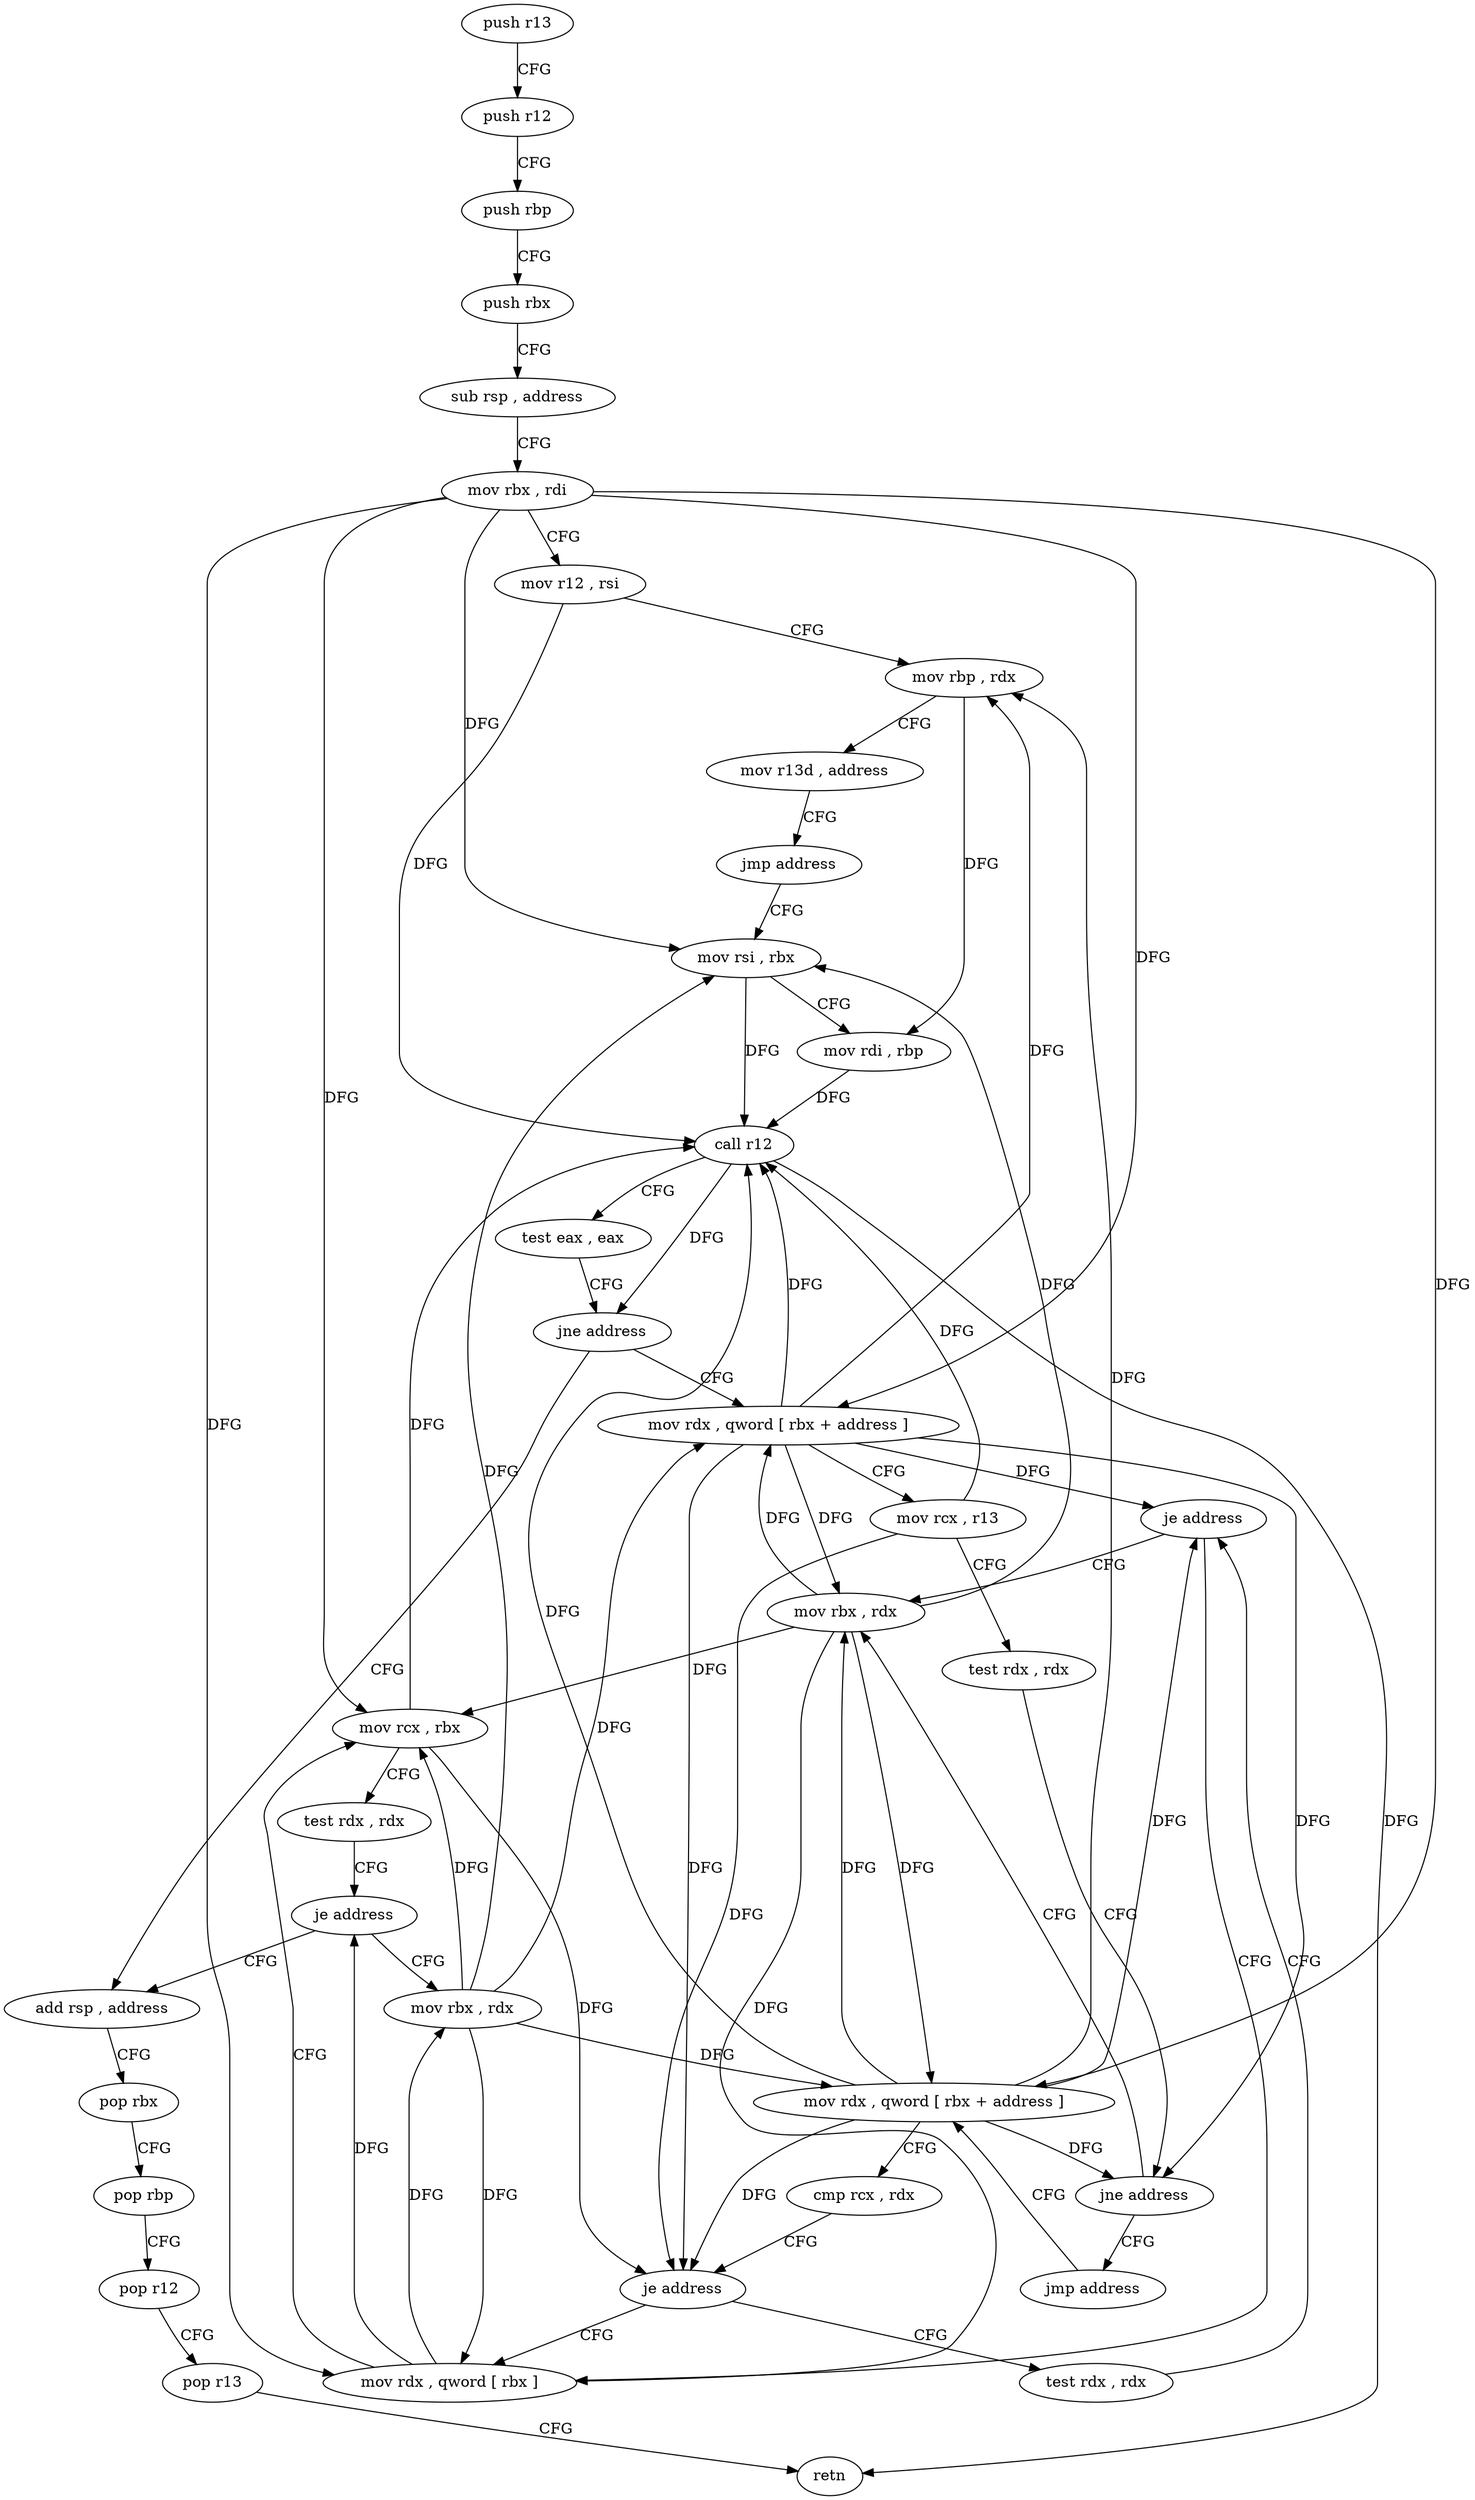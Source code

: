 digraph "func" {
"4321038" [label = "push r13" ]
"4321040" [label = "push r12" ]
"4321042" [label = "push rbp" ]
"4321043" [label = "push rbx" ]
"4321044" [label = "sub rsp , address" ]
"4321048" [label = "mov rbx , rdi" ]
"4321051" [label = "mov r12 , rsi" ]
"4321054" [label = "mov rbp , rdx" ]
"4321057" [label = "mov r13d , address" ]
"4321063" [label = "jmp address" ]
"4321096" [label = "mov rsi , rbx" ]
"4321099" [label = "mov rdi , rbp" ]
"4321102" [label = "call r12" ]
"4321105" [label = "test eax , eax" ]
"4321107" [label = "jne address" ]
"4321123" [label = "add rsp , address" ]
"4321109" [label = "mov rdx , qword [ rbx + address ]" ]
"4321127" [label = "pop rbx" ]
"4321128" [label = "pop rbp" ]
"4321129" [label = "pop r12" ]
"4321131" [label = "pop r13" ]
"4321133" [label = "retn" ]
"4321113" [label = "mov rcx , r13" ]
"4321116" [label = "test rdx , rdx" ]
"4321119" [label = "jne address" ]
"4321093" [label = "mov rbx , rdx" ]
"4321121" [label = "jmp address" ]
"4321079" [label = "mov rdx , qword [ rbx + address ]" ]
"4321083" [label = "cmp rcx , rdx" ]
"4321086" [label = "je address" ]
"4321065" [label = "mov rdx , qword [ rbx ]" ]
"4321088" [label = "test rdx , rdx" ]
"4321068" [label = "mov rcx , rbx" ]
"4321071" [label = "test rdx , rdx" ]
"4321074" [label = "je address" ]
"4321076" [label = "mov rbx , rdx" ]
"4321091" [label = "je address" ]
"4321038" -> "4321040" [ label = "CFG" ]
"4321040" -> "4321042" [ label = "CFG" ]
"4321042" -> "4321043" [ label = "CFG" ]
"4321043" -> "4321044" [ label = "CFG" ]
"4321044" -> "4321048" [ label = "CFG" ]
"4321048" -> "4321051" [ label = "CFG" ]
"4321048" -> "4321096" [ label = "DFG" ]
"4321048" -> "4321109" [ label = "DFG" ]
"4321048" -> "4321079" [ label = "DFG" ]
"4321048" -> "4321065" [ label = "DFG" ]
"4321048" -> "4321068" [ label = "DFG" ]
"4321051" -> "4321054" [ label = "CFG" ]
"4321051" -> "4321102" [ label = "DFG" ]
"4321054" -> "4321057" [ label = "CFG" ]
"4321054" -> "4321099" [ label = "DFG" ]
"4321057" -> "4321063" [ label = "CFG" ]
"4321063" -> "4321096" [ label = "CFG" ]
"4321096" -> "4321099" [ label = "CFG" ]
"4321096" -> "4321102" [ label = "DFG" ]
"4321099" -> "4321102" [ label = "DFG" ]
"4321102" -> "4321105" [ label = "CFG" ]
"4321102" -> "4321107" [ label = "DFG" ]
"4321102" -> "4321133" [ label = "DFG" ]
"4321105" -> "4321107" [ label = "CFG" ]
"4321107" -> "4321123" [ label = "CFG" ]
"4321107" -> "4321109" [ label = "CFG" ]
"4321123" -> "4321127" [ label = "CFG" ]
"4321109" -> "4321113" [ label = "CFG" ]
"4321109" -> "4321054" [ label = "DFG" ]
"4321109" -> "4321102" [ label = "DFG" ]
"4321109" -> "4321119" [ label = "DFG" ]
"4321109" -> "4321093" [ label = "DFG" ]
"4321109" -> "4321086" [ label = "DFG" ]
"4321109" -> "4321091" [ label = "DFG" ]
"4321127" -> "4321128" [ label = "CFG" ]
"4321128" -> "4321129" [ label = "CFG" ]
"4321129" -> "4321131" [ label = "CFG" ]
"4321131" -> "4321133" [ label = "CFG" ]
"4321113" -> "4321116" [ label = "CFG" ]
"4321113" -> "4321102" [ label = "DFG" ]
"4321113" -> "4321086" [ label = "DFG" ]
"4321116" -> "4321119" [ label = "CFG" ]
"4321119" -> "4321093" [ label = "CFG" ]
"4321119" -> "4321121" [ label = "CFG" ]
"4321093" -> "4321096" [ label = "DFG" ]
"4321093" -> "4321109" [ label = "DFG" ]
"4321093" -> "4321079" [ label = "DFG" ]
"4321093" -> "4321065" [ label = "DFG" ]
"4321093" -> "4321068" [ label = "DFG" ]
"4321121" -> "4321079" [ label = "CFG" ]
"4321079" -> "4321083" [ label = "CFG" ]
"4321079" -> "4321054" [ label = "DFG" ]
"4321079" -> "4321119" [ label = "DFG" ]
"4321079" -> "4321093" [ label = "DFG" ]
"4321079" -> "4321102" [ label = "DFG" ]
"4321079" -> "4321086" [ label = "DFG" ]
"4321079" -> "4321091" [ label = "DFG" ]
"4321083" -> "4321086" [ label = "CFG" ]
"4321086" -> "4321065" [ label = "CFG" ]
"4321086" -> "4321088" [ label = "CFG" ]
"4321065" -> "4321068" [ label = "CFG" ]
"4321065" -> "4321074" [ label = "DFG" ]
"4321065" -> "4321076" [ label = "DFG" ]
"4321088" -> "4321091" [ label = "CFG" ]
"4321068" -> "4321071" [ label = "CFG" ]
"4321068" -> "4321102" [ label = "DFG" ]
"4321068" -> "4321086" [ label = "DFG" ]
"4321071" -> "4321074" [ label = "CFG" ]
"4321074" -> "4321123" [ label = "CFG" ]
"4321074" -> "4321076" [ label = "CFG" ]
"4321076" -> "4321079" [ label = "DFG" ]
"4321076" -> "4321096" [ label = "DFG" ]
"4321076" -> "4321109" [ label = "DFG" ]
"4321076" -> "4321065" [ label = "DFG" ]
"4321076" -> "4321068" [ label = "DFG" ]
"4321091" -> "4321065" [ label = "CFG" ]
"4321091" -> "4321093" [ label = "CFG" ]
}
